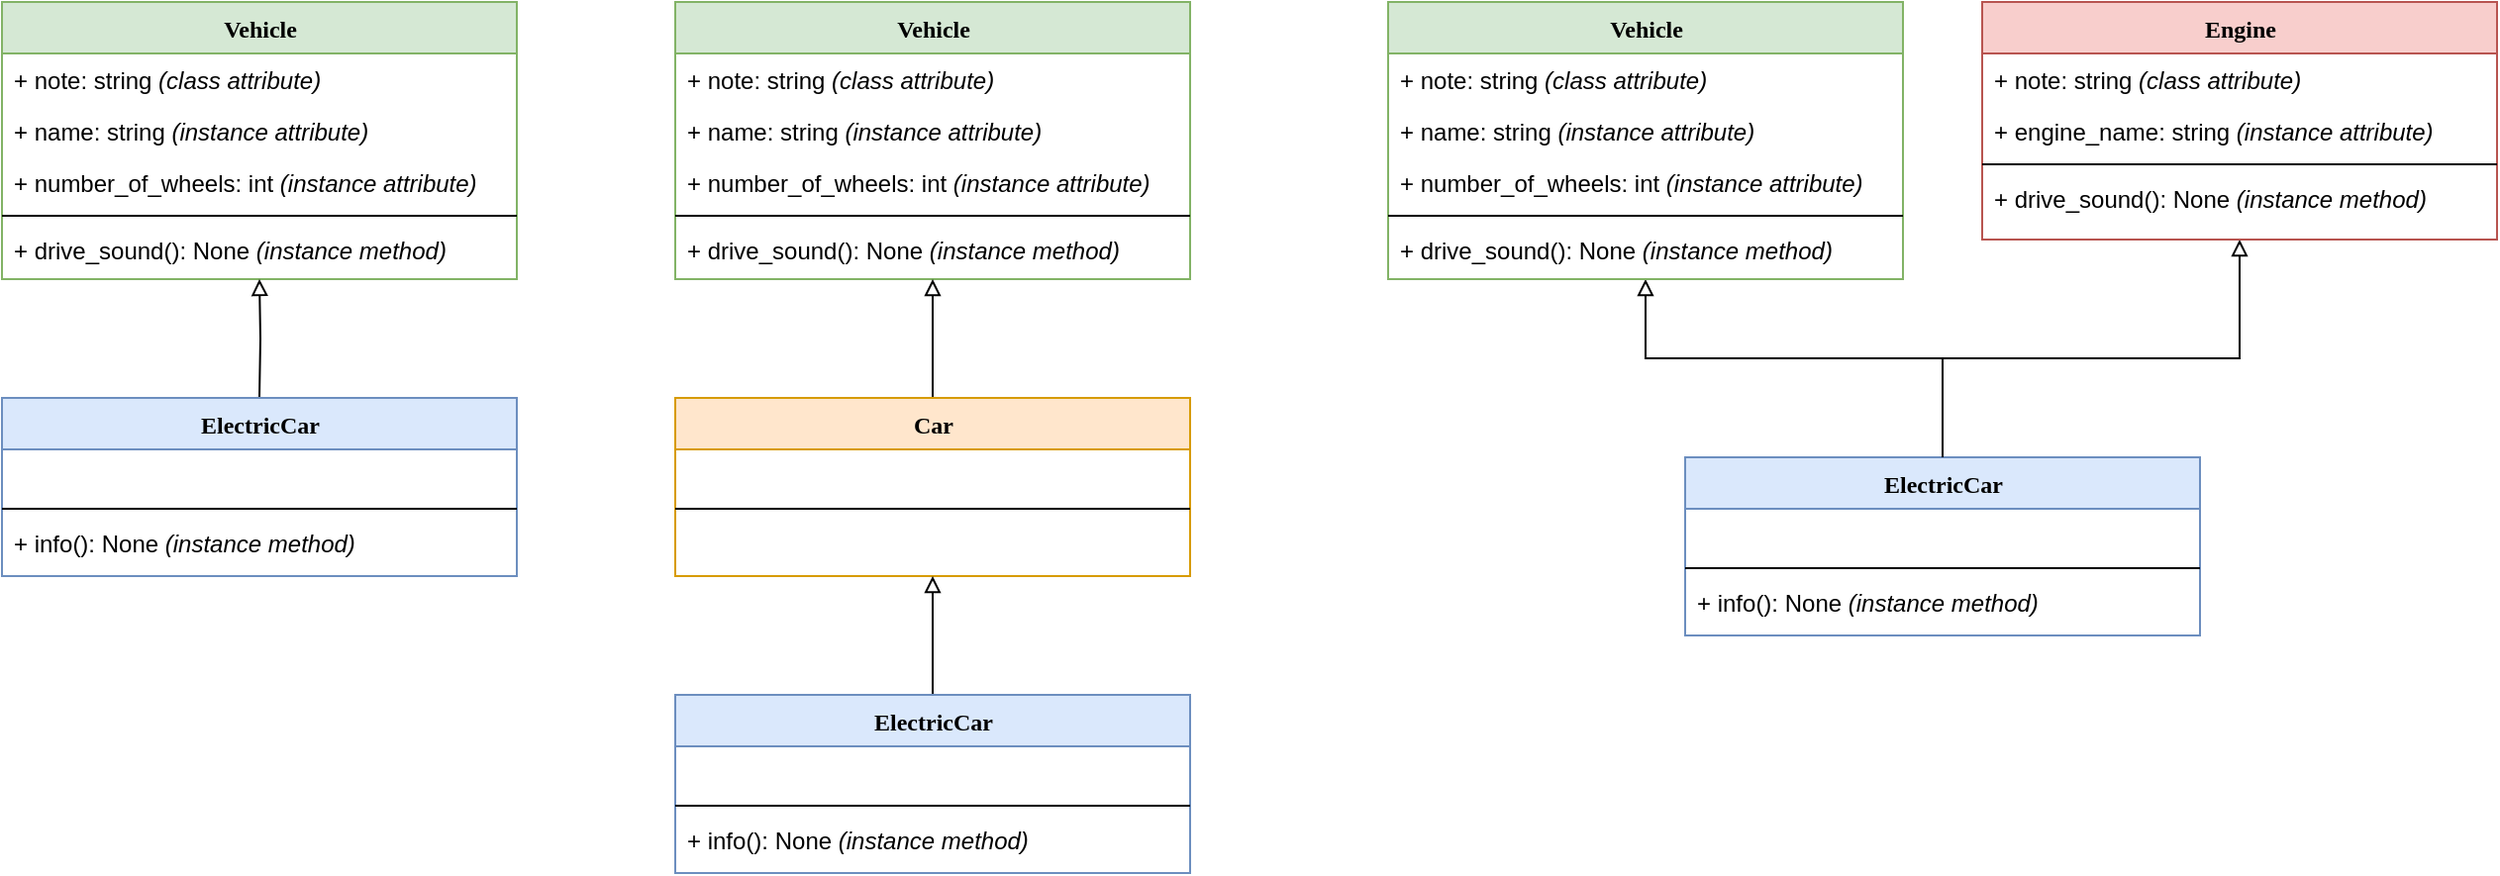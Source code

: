<mxfile version="21.7.5" type="device">
  <diagram name="Page-1" id="6133507b-19e7-1e82-6fc7-422aa6c4b21f">
    <mxGraphModel dx="2083" dy="932" grid="1" gridSize="10" guides="1" tooltips="1" connect="1" arrows="1" fold="1" page="1" pageScale="1" pageWidth="1100" pageHeight="850" background="none" math="0" shadow="0">
      <root>
        <mxCell id="0" />
        <mxCell id="1" parent="0" />
        <mxCell id="eHR1njm7tjmOvkR6VgKW-1" value="Vehicle" style="swimlane;html=1;fontStyle=1;align=center;verticalAlign=top;childLayout=stackLayout;horizontal=1;startSize=26;horizontalStack=0;resizeParent=1;resizeLast=0;collapsible=1;marginBottom=0;swimlaneFillColor=#ffffff;rounded=0;shadow=0;comic=0;labelBackgroundColor=none;strokeWidth=1;fillColor=#d5e8d4;fontFamily=Verdana;fontSize=12;strokeColor=#82b366;" parent="1" vertex="1">
          <mxGeometry x="-720" y="240" width="260" height="140" as="geometry" />
        </mxCell>
        <mxCell id="eHR1njm7tjmOvkR6VgKW-2" value="+ note: string &lt;span&gt;&lt;i&gt;(class attribute)&lt;/i&gt;&lt;/span&gt;" style="text;html=1;strokeColor=none;fillColor=none;align=left;verticalAlign=top;spacingLeft=4;spacingRight=4;whiteSpace=wrap;overflow=hidden;rotatable=0;points=[[0,0.5],[1,0.5]];portConstraint=eastwest;fontStyle=0" parent="eHR1njm7tjmOvkR6VgKW-1" vertex="1">
          <mxGeometry y="26" width="260" height="26" as="geometry" />
        </mxCell>
        <mxCell id="eHR1njm7tjmOvkR6VgKW-6" value="+ name: string &lt;i&gt;&lt;span&gt;(instance attribute)&lt;/span&gt;&lt;/i&gt;" style="text;html=1;strokeColor=none;fillColor=none;align=left;verticalAlign=top;spacingLeft=4;spacingRight=4;whiteSpace=wrap;overflow=hidden;rotatable=0;points=[[0,0.5],[1,0.5]];portConstraint=eastwest;fontStyle=0" parent="eHR1njm7tjmOvkR6VgKW-1" vertex="1">
          <mxGeometry y="52" width="260" height="26" as="geometry" />
        </mxCell>
        <mxCell id="eHR1njm7tjmOvkR6VgKW-7" value="+ number_of_wheels: int &lt;i&gt;&lt;span&gt;(instance attribute)&lt;/span&gt;&lt;/i&gt;" style="text;html=1;strokeColor=none;fillColor=none;align=left;verticalAlign=top;spacingLeft=4;spacingRight=4;whiteSpace=wrap;overflow=hidden;rotatable=0;points=[[0,0.5],[1,0.5]];portConstraint=eastwest;fontStyle=0" parent="eHR1njm7tjmOvkR6VgKW-1" vertex="1">
          <mxGeometry y="78" width="260" height="26" as="geometry" />
        </mxCell>
        <mxCell id="eHR1njm7tjmOvkR6VgKW-4" value="" style="line;html=1;strokeWidth=1;fillColor=none;align=left;verticalAlign=middle;spacingTop=-1;spacingLeft=3;spacingRight=3;rotatable=0;labelPosition=right;points=[];portConstraint=eastwest;" parent="eHR1njm7tjmOvkR6VgKW-1" vertex="1">
          <mxGeometry y="104" width="260" height="8" as="geometry" />
        </mxCell>
        <mxCell id="eHR1njm7tjmOvkR6VgKW-5" value="+ drive_sound(): None&amp;nbsp;&lt;i style=&quot;border-color: var(--border-color);&quot;&gt;&lt;span style=&quot;border-color: var(--border-color);&quot;&gt;(instance method)&lt;/span&gt;&lt;/i&gt;" style="text;html=1;strokeColor=none;fillColor=none;align=left;verticalAlign=top;spacingLeft=4;spacingRight=4;whiteSpace=wrap;overflow=hidden;rotatable=0;points=[[0,0.5],[1,0.5]];portConstraint=eastwest;fontStyle=0" parent="eHR1njm7tjmOvkR6VgKW-1" vertex="1">
          <mxGeometry y="112" width="260" height="26" as="geometry" />
        </mxCell>
        <mxCell id="eHR1njm7tjmOvkR6VgKW-15" style="edgeStyle=orthogonalEdgeStyle;rounded=0;orthogonalLoop=1;jettySize=auto;html=1;entryX=0.5;entryY=1;entryDx=0;entryDy=0;endArrow=block;endFill=0;" parent="1" source="eHR1njm7tjmOvkR6VgKW-8" target="eHR1njm7tjmOvkR6VgKW-1" edge="1">
          <mxGeometry relative="1" as="geometry" />
        </mxCell>
        <mxCell id="eHR1njm7tjmOvkR6VgKW-8" value="Car" style="swimlane;html=1;fontStyle=1;align=center;verticalAlign=top;childLayout=stackLayout;horizontal=1;startSize=26;horizontalStack=0;resizeParent=1;resizeLast=0;collapsible=1;marginBottom=0;swimlaneFillColor=#ffffff;rounded=0;shadow=0;comic=0;labelBackgroundColor=none;strokeWidth=1;fillColor=#ffe6cc;fontFamily=Verdana;fontSize=12;strokeColor=#d79b00;" parent="1" vertex="1">
          <mxGeometry x="-720" y="440" width="260" height="90" as="geometry" />
        </mxCell>
        <mxCell id="eHR1njm7tjmOvkR6VgKW-11" value="&amp;nbsp;" style="text;html=1;strokeColor=none;fillColor=none;align=left;verticalAlign=top;spacingLeft=4;spacingRight=4;whiteSpace=wrap;overflow=hidden;rotatable=0;points=[[0,0.5],[1,0.5]];portConstraint=eastwest;" parent="eHR1njm7tjmOvkR6VgKW-8" vertex="1">
          <mxGeometry y="26" width="260" height="26" as="geometry" />
        </mxCell>
        <mxCell id="eHR1njm7tjmOvkR6VgKW-12" value="" style="line;html=1;strokeWidth=1;fillColor=none;align=left;verticalAlign=middle;spacingTop=-1;spacingLeft=3;spacingRight=3;rotatable=0;labelPosition=right;points=[];portConstraint=eastwest;" parent="eHR1njm7tjmOvkR6VgKW-8" vertex="1">
          <mxGeometry y="52" width="260" height="8" as="geometry" />
        </mxCell>
        <mxCell id="eHR1njm7tjmOvkR6VgKW-13" value="&amp;nbsp;" style="text;html=1;strokeColor=none;fillColor=none;align=left;verticalAlign=top;spacingLeft=4;spacingRight=4;whiteSpace=wrap;overflow=hidden;rotatable=0;points=[[0,0.5],[1,0.5]];portConstraint=eastwest;fontStyle=0" parent="eHR1njm7tjmOvkR6VgKW-8" vertex="1">
          <mxGeometry y="60" width="260" height="26" as="geometry" />
        </mxCell>
        <mxCell id="IUA8kvbPR7epSQJkhISs-1" style="edgeStyle=orthogonalEdgeStyle;rounded=0;orthogonalLoop=1;jettySize=auto;html=1;entryX=0.5;entryY=1;entryDx=0;entryDy=0;endArrow=block;endFill=0;" parent="1" source="IUA8kvbPR7epSQJkhISs-2" edge="1">
          <mxGeometry relative="1" as="geometry">
            <mxPoint x="-590" y="530" as="targetPoint" />
          </mxGeometry>
        </mxCell>
        <mxCell id="IUA8kvbPR7epSQJkhISs-2" value="ElectricCar" style="swimlane;html=1;fontStyle=1;align=center;verticalAlign=top;childLayout=stackLayout;horizontal=1;startSize=26;horizontalStack=0;resizeParent=1;resizeLast=0;collapsible=1;marginBottom=0;swimlaneFillColor=#ffffff;rounded=0;shadow=0;comic=0;labelBackgroundColor=none;strokeWidth=1;fillColor=#dae8fc;fontFamily=Verdana;fontSize=12;strokeColor=#6c8ebf;" parent="1" vertex="1">
          <mxGeometry x="-720" y="590" width="260" height="90" as="geometry" />
        </mxCell>
        <mxCell id="IUA8kvbPR7epSQJkhISs-3" value="&amp;nbsp;" style="text;html=1;strokeColor=none;fillColor=none;align=left;verticalAlign=top;spacingLeft=4;spacingRight=4;whiteSpace=wrap;overflow=hidden;rotatable=0;points=[[0,0.5],[1,0.5]];portConstraint=eastwest;" parent="IUA8kvbPR7epSQJkhISs-2" vertex="1">
          <mxGeometry y="26" width="260" height="26" as="geometry" />
        </mxCell>
        <mxCell id="IUA8kvbPR7epSQJkhISs-4" value="" style="line;html=1;strokeWidth=1;fillColor=none;align=left;verticalAlign=middle;spacingTop=-1;spacingLeft=3;spacingRight=3;rotatable=0;labelPosition=right;points=[];portConstraint=eastwest;" parent="IUA8kvbPR7epSQJkhISs-2" vertex="1">
          <mxGeometry y="52" width="260" height="8" as="geometry" />
        </mxCell>
        <mxCell id="IUA8kvbPR7epSQJkhISs-5" value="+ info(): None&amp;nbsp;&lt;i style=&quot;border-color: var(--border-color);&quot;&gt;&lt;span style=&quot;border-color: var(--border-color);&quot;&gt;(instance method)&lt;/span&gt;&lt;/i&gt;" style="text;html=1;strokeColor=none;fillColor=none;align=left;verticalAlign=top;spacingLeft=4;spacingRight=4;whiteSpace=wrap;overflow=hidden;rotatable=0;points=[[0,0.5],[1,0.5]];portConstraint=eastwest;fontStyle=0" parent="IUA8kvbPR7epSQJkhISs-2" vertex="1">
          <mxGeometry y="60" width="260" height="26" as="geometry" />
        </mxCell>
        <mxCell id="q71c0Tlj95cU2ClBE0t1-1" value="Vehicle" style="swimlane;html=1;fontStyle=1;align=center;verticalAlign=top;childLayout=stackLayout;horizontal=1;startSize=26;horizontalStack=0;resizeParent=1;resizeLast=0;collapsible=1;marginBottom=0;swimlaneFillColor=#ffffff;rounded=0;shadow=0;comic=0;labelBackgroundColor=none;strokeWidth=1;fillColor=#d5e8d4;fontFamily=Verdana;fontSize=12;strokeColor=#82b366;" vertex="1" parent="1">
          <mxGeometry x="-1060" y="240" width="260" height="140" as="geometry" />
        </mxCell>
        <mxCell id="q71c0Tlj95cU2ClBE0t1-2" value="+ note: string &lt;span&gt;&lt;i&gt;(class attribute)&lt;/i&gt;&lt;/span&gt;" style="text;html=1;strokeColor=none;fillColor=none;align=left;verticalAlign=top;spacingLeft=4;spacingRight=4;whiteSpace=wrap;overflow=hidden;rotatable=0;points=[[0,0.5],[1,0.5]];portConstraint=eastwest;fontStyle=0" vertex="1" parent="q71c0Tlj95cU2ClBE0t1-1">
          <mxGeometry y="26" width="260" height="26" as="geometry" />
        </mxCell>
        <mxCell id="q71c0Tlj95cU2ClBE0t1-3" value="+ name: string &lt;i&gt;&lt;span&gt;(instance attribute)&lt;/span&gt;&lt;/i&gt;" style="text;html=1;strokeColor=none;fillColor=none;align=left;verticalAlign=top;spacingLeft=4;spacingRight=4;whiteSpace=wrap;overflow=hidden;rotatable=0;points=[[0,0.5],[1,0.5]];portConstraint=eastwest;fontStyle=0" vertex="1" parent="q71c0Tlj95cU2ClBE0t1-1">
          <mxGeometry y="52" width="260" height="26" as="geometry" />
        </mxCell>
        <mxCell id="q71c0Tlj95cU2ClBE0t1-4" value="+ number_of_wheels: int &lt;i&gt;&lt;span&gt;(instance attribute)&lt;/span&gt;&lt;/i&gt;" style="text;html=1;strokeColor=none;fillColor=none;align=left;verticalAlign=top;spacingLeft=4;spacingRight=4;whiteSpace=wrap;overflow=hidden;rotatable=0;points=[[0,0.5],[1,0.5]];portConstraint=eastwest;fontStyle=0" vertex="1" parent="q71c0Tlj95cU2ClBE0t1-1">
          <mxGeometry y="78" width="260" height="26" as="geometry" />
        </mxCell>
        <mxCell id="q71c0Tlj95cU2ClBE0t1-5" value="" style="line;html=1;strokeWidth=1;fillColor=none;align=left;verticalAlign=middle;spacingTop=-1;spacingLeft=3;spacingRight=3;rotatable=0;labelPosition=right;points=[];portConstraint=eastwest;" vertex="1" parent="q71c0Tlj95cU2ClBE0t1-1">
          <mxGeometry y="104" width="260" height="8" as="geometry" />
        </mxCell>
        <mxCell id="q71c0Tlj95cU2ClBE0t1-6" value="+ drive_sound(): None&amp;nbsp;&lt;i style=&quot;border-color: var(--border-color);&quot;&gt;&lt;span style=&quot;border-color: var(--border-color);&quot;&gt;(instance method)&lt;/span&gt;&lt;/i&gt;" style="text;html=1;strokeColor=none;fillColor=none;align=left;verticalAlign=top;spacingLeft=4;spacingRight=4;whiteSpace=wrap;overflow=hidden;rotatable=0;points=[[0,0.5],[1,0.5]];portConstraint=eastwest;fontStyle=0" vertex="1" parent="q71c0Tlj95cU2ClBE0t1-1">
          <mxGeometry y="112" width="260" height="26" as="geometry" />
        </mxCell>
        <mxCell id="q71c0Tlj95cU2ClBE0t1-7" style="edgeStyle=orthogonalEdgeStyle;rounded=0;orthogonalLoop=1;jettySize=auto;html=1;entryX=0.5;entryY=1;entryDx=0;entryDy=0;endArrow=block;endFill=0;" edge="1" parent="1" target="q71c0Tlj95cU2ClBE0t1-1">
          <mxGeometry relative="1" as="geometry">
            <mxPoint x="-930" y="440" as="sourcePoint" />
          </mxGeometry>
        </mxCell>
        <mxCell id="q71c0Tlj95cU2ClBE0t1-13" value="ElectricCar" style="swimlane;html=1;fontStyle=1;align=center;verticalAlign=top;childLayout=stackLayout;horizontal=1;startSize=26;horizontalStack=0;resizeParent=1;resizeLast=0;collapsible=1;marginBottom=0;swimlaneFillColor=#ffffff;rounded=0;shadow=0;comic=0;labelBackgroundColor=none;strokeWidth=1;fillColor=#dae8fc;fontFamily=Verdana;fontSize=12;strokeColor=#6c8ebf;" vertex="1" parent="1">
          <mxGeometry x="-1060" y="440" width="260" height="90" as="geometry" />
        </mxCell>
        <mxCell id="q71c0Tlj95cU2ClBE0t1-14" value="&amp;nbsp;" style="text;html=1;strokeColor=none;fillColor=none;align=left;verticalAlign=top;spacingLeft=4;spacingRight=4;whiteSpace=wrap;overflow=hidden;rotatable=0;points=[[0,0.5],[1,0.5]];portConstraint=eastwest;" vertex="1" parent="q71c0Tlj95cU2ClBE0t1-13">
          <mxGeometry y="26" width="260" height="26" as="geometry" />
        </mxCell>
        <mxCell id="q71c0Tlj95cU2ClBE0t1-15" value="" style="line;html=1;strokeWidth=1;fillColor=none;align=left;verticalAlign=middle;spacingTop=-1;spacingLeft=3;spacingRight=3;rotatable=0;labelPosition=right;points=[];portConstraint=eastwest;" vertex="1" parent="q71c0Tlj95cU2ClBE0t1-13">
          <mxGeometry y="52" width="260" height="8" as="geometry" />
        </mxCell>
        <mxCell id="q71c0Tlj95cU2ClBE0t1-16" value="+ info(): None&amp;nbsp;&lt;i style=&quot;border-color: var(--border-color);&quot;&gt;&lt;span style=&quot;border-color: var(--border-color);&quot;&gt;(instance method)&lt;/span&gt;&lt;/i&gt;" style="text;html=1;strokeColor=none;fillColor=none;align=left;verticalAlign=top;spacingLeft=4;spacingRight=4;whiteSpace=wrap;overflow=hidden;rotatable=0;points=[[0,0.5],[1,0.5]];portConstraint=eastwest;fontStyle=0" vertex="1" parent="q71c0Tlj95cU2ClBE0t1-13">
          <mxGeometry y="60" width="260" height="26" as="geometry" />
        </mxCell>
        <mxCell id="q71c0Tlj95cU2ClBE0t1-40" style="edgeStyle=orthogonalEdgeStyle;rounded=0;orthogonalLoop=1;jettySize=auto;html=1;entryX=0.5;entryY=0;entryDx=0;entryDy=0;endArrow=none;endFill=0;startArrow=block;startFill=0;" edge="1" parent="1" source="q71c0Tlj95cU2ClBE0t1-18" target="q71c0Tlj95cU2ClBE0t1-30">
          <mxGeometry relative="1" as="geometry">
            <Array as="points">
              <mxPoint x="-230" y="420" />
              <mxPoint x="-80" y="420" />
            </Array>
          </mxGeometry>
        </mxCell>
        <mxCell id="q71c0Tlj95cU2ClBE0t1-18" value="Vehicle" style="swimlane;html=1;fontStyle=1;align=center;verticalAlign=top;childLayout=stackLayout;horizontal=1;startSize=26;horizontalStack=0;resizeParent=1;resizeLast=0;collapsible=1;marginBottom=0;swimlaneFillColor=#ffffff;rounded=0;shadow=0;comic=0;labelBackgroundColor=none;strokeWidth=1;fillColor=#d5e8d4;fontFamily=Verdana;fontSize=12;strokeColor=#82b366;" vertex="1" parent="1">
          <mxGeometry x="-360" y="240" width="260" height="140" as="geometry" />
        </mxCell>
        <mxCell id="q71c0Tlj95cU2ClBE0t1-19" value="+ note: string &lt;span&gt;&lt;i&gt;(class attribute)&lt;/i&gt;&lt;/span&gt;" style="text;html=1;strokeColor=none;fillColor=none;align=left;verticalAlign=top;spacingLeft=4;spacingRight=4;whiteSpace=wrap;overflow=hidden;rotatable=0;points=[[0,0.5],[1,0.5]];portConstraint=eastwest;fontStyle=0" vertex="1" parent="q71c0Tlj95cU2ClBE0t1-18">
          <mxGeometry y="26" width="260" height="26" as="geometry" />
        </mxCell>
        <mxCell id="q71c0Tlj95cU2ClBE0t1-20" value="+ name: string &lt;i&gt;&lt;span&gt;(instance attribute)&lt;/span&gt;&lt;/i&gt;" style="text;html=1;strokeColor=none;fillColor=none;align=left;verticalAlign=top;spacingLeft=4;spacingRight=4;whiteSpace=wrap;overflow=hidden;rotatable=0;points=[[0,0.5],[1,0.5]];portConstraint=eastwest;fontStyle=0" vertex="1" parent="q71c0Tlj95cU2ClBE0t1-18">
          <mxGeometry y="52" width="260" height="26" as="geometry" />
        </mxCell>
        <mxCell id="q71c0Tlj95cU2ClBE0t1-21" value="+ number_of_wheels: int &lt;i&gt;&lt;span&gt;(instance attribute)&lt;/span&gt;&lt;/i&gt;" style="text;html=1;strokeColor=none;fillColor=none;align=left;verticalAlign=top;spacingLeft=4;spacingRight=4;whiteSpace=wrap;overflow=hidden;rotatable=0;points=[[0,0.5],[1,0.5]];portConstraint=eastwest;fontStyle=0" vertex="1" parent="q71c0Tlj95cU2ClBE0t1-18">
          <mxGeometry y="78" width="260" height="26" as="geometry" />
        </mxCell>
        <mxCell id="q71c0Tlj95cU2ClBE0t1-22" value="" style="line;html=1;strokeWidth=1;fillColor=none;align=left;verticalAlign=middle;spacingTop=-1;spacingLeft=3;spacingRight=3;rotatable=0;labelPosition=right;points=[];portConstraint=eastwest;" vertex="1" parent="q71c0Tlj95cU2ClBE0t1-18">
          <mxGeometry y="104" width="260" height="8" as="geometry" />
        </mxCell>
        <mxCell id="q71c0Tlj95cU2ClBE0t1-23" value="+ drive_sound(): None&amp;nbsp;&lt;i style=&quot;border-color: var(--border-color);&quot;&gt;&lt;span style=&quot;border-color: var(--border-color);&quot;&gt;(instance method)&lt;/span&gt;&lt;/i&gt;" style="text;html=1;strokeColor=none;fillColor=none;align=left;verticalAlign=top;spacingLeft=4;spacingRight=4;whiteSpace=wrap;overflow=hidden;rotatable=0;points=[[0,0.5],[1,0.5]];portConstraint=eastwest;fontStyle=0" vertex="1" parent="q71c0Tlj95cU2ClBE0t1-18">
          <mxGeometry y="112" width="260" height="26" as="geometry" />
        </mxCell>
        <mxCell id="q71c0Tlj95cU2ClBE0t1-30" value="ElectricCar" style="swimlane;html=1;fontStyle=1;align=center;verticalAlign=top;childLayout=stackLayout;horizontal=1;startSize=26;horizontalStack=0;resizeParent=1;resizeLast=0;collapsible=1;marginBottom=0;swimlaneFillColor=#ffffff;rounded=0;shadow=0;comic=0;labelBackgroundColor=none;strokeWidth=1;fillColor=#dae8fc;fontFamily=Verdana;fontSize=12;strokeColor=#6c8ebf;" vertex="1" parent="1">
          <mxGeometry x="-210" y="470" width="260" height="90" as="geometry" />
        </mxCell>
        <mxCell id="q71c0Tlj95cU2ClBE0t1-31" value="&amp;nbsp;" style="text;html=1;strokeColor=none;fillColor=none;align=left;verticalAlign=top;spacingLeft=4;spacingRight=4;whiteSpace=wrap;overflow=hidden;rotatable=0;points=[[0,0.5],[1,0.5]];portConstraint=eastwest;" vertex="1" parent="q71c0Tlj95cU2ClBE0t1-30">
          <mxGeometry y="26" width="260" height="26" as="geometry" />
        </mxCell>
        <mxCell id="q71c0Tlj95cU2ClBE0t1-32" value="" style="line;html=1;strokeWidth=1;fillColor=none;align=left;verticalAlign=middle;spacingTop=-1;spacingLeft=3;spacingRight=3;rotatable=0;labelPosition=right;points=[];portConstraint=eastwest;" vertex="1" parent="q71c0Tlj95cU2ClBE0t1-30">
          <mxGeometry y="52" width="260" height="8" as="geometry" />
        </mxCell>
        <mxCell id="q71c0Tlj95cU2ClBE0t1-33" value="+ info(): None&amp;nbsp;&lt;i style=&quot;border-color: var(--border-color);&quot;&gt;&lt;span style=&quot;border-color: var(--border-color);&quot;&gt;(instance method)&lt;/span&gt;&lt;/i&gt;" style="text;html=1;strokeColor=none;fillColor=none;align=left;verticalAlign=top;spacingLeft=4;spacingRight=4;whiteSpace=wrap;overflow=hidden;rotatable=0;points=[[0,0.5],[1,0.5]];portConstraint=eastwest;fontStyle=0" vertex="1" parent="q71c0Tlj95cU2ClBE0t1-30">
          <mxGeometry y="60" width="260" height="26" as="geometry" />
        </mxCell>
        <mxCell id="q71c0Tlj95cU2ClBE0t1-41" style="edgeStyle=orthogonalEdgeStyle;rounded=0;orthogonalLoop=1;jettySize=auto;html=1;entryX=0.5;entryY=0;entryDx=0;entryDy=0;endArrow=none;endFill=0;startArrow=block;startFill=0;" edge="1" parent="1" source="q71c0Tlj95cU2ClBE0t1-34" target="q71c0Tlj95cU2ClBE0t1-30">
          <mxGeometry relative="1" as="geometry">
            <Array as="points">
              <mxPoint x="70" y="420" />
              <mxPoint x="-80" y="420" />
            </Array>
          </mxGeometry>
        </mxCell>
        <mxCell id="q71c0Tlj95cU2ClBE0t1-34" value="Engine" style="swimlane;html=1;fontStyle=1;align=center;verticalAlign=top;childLayout=stackLayout;horizontal=1;startSize=26;horizontalStack=0;resizeParent=1;resizeLast=0;collapsible=1;marginBottom=0;swimlaneFillColor=#ffffff;rounded=0;shadow=0;comic=0;labelBackgroundColor=none;strokeWidth=1;fillColor=#f8cecc;fontFamily=Verdana;fontSize=12;strokeColor=#b85450;" vertex="1" parent="1">
          <mxGeometry x="-60" y="240" width="260" height="120" as="geometry" />
        </mxCell>
        <mxCell id="q71c0Tlj95cU2ClBE0t1-35" value="+ note: string &lt;span&gt;&lt;i&gt;(class attribute)&lt;/i&gt;&lt;/span&gt;" style="text;html=1;strokeColor=none;fillColor=none;align=left;verticalAlign=top;spacingLeft=4;spacingRight=4;whiteSpace=wrap;overflow=hidden;rotatable=0;points=[[0,0.5],[1,0.5]];portConstraint=eastwest;fontStyle=0" vertex="1" parent="q71c0Tlj95cU2ClBE0t1-34">
          <mxGeometry y="26" width="260" height="26" as="geometry" />
        </mxCell>
        <mxCell id="q71c0Tlj95cU2ClBE0t1-36" value="+ engine_name: string &lt;i&gt;&lt;span&gt;(instance attribute)&lt;/span&gt;&lt;/i&gt;" style="text;html=1;strokeColor=none;fillColor=none;align=left;verticalAlign=top;spacingLeft=4;spacingRight=4;whiteSpace=wrap;overflow=hidden;rotatable=0;points=[[0,0.5],[1,0.5]];portConstraint=eastwest;fontStyle=0" vertex="1" parent="q71c0Tlj95cU2ClBE0t1-34">
          <mxGeometry y="52" width="260" height="26" as="geometry" />
        </mxCell>
        <mxCell id="q71c0Tlj95cU2ClBE0t1-38" value="" style="line;html=1;strokeWidth=1;fillColor=none;align=left;verticalAlign=middle;spacingTop=-1;spacingLeft=3;spacingRight=3;rotatable=0;labelPosition=right;points=[];portConstraint=eastwest;" vertex="1" parent="q71c0Tlj95cU2ClBE0t1-34">
          <mxGeometry y="78" width="260" height="8" as="geometry" />
        </mxCell>
        <mxCell id="q71c0Tlj95cU2ClBE0t1-39" value="+ drive_sound(): None&amp;nbsp;&lt;i style=&quot;border-color: var(--border-color);&quot;&gt;&lt;span style=&quot;border-color: var(--border-color);&quot;&gt;(instance method)&lt;/span&gt;&lt;/i&gt;" style="text;html=1;strokeColor=none;fillColor=none;align=left;verticalAlign=top;spacingLeft=4;spacingRight=4;whiteSpace=wrap;overflow=hidden;rotatable=0;points=[[0,0.5],[1,0.5]];portConstraint=eastwest;fontStyle=0" vertex="1" parent="q71c0Tlj95cU2ClBE0t1-34">
          <mxGeometry y="86" width="260" height="26" as="geometry" />
        </mxCell>
      </root>
    </mxGraphModel>
  </diagram>
</mxfile>
